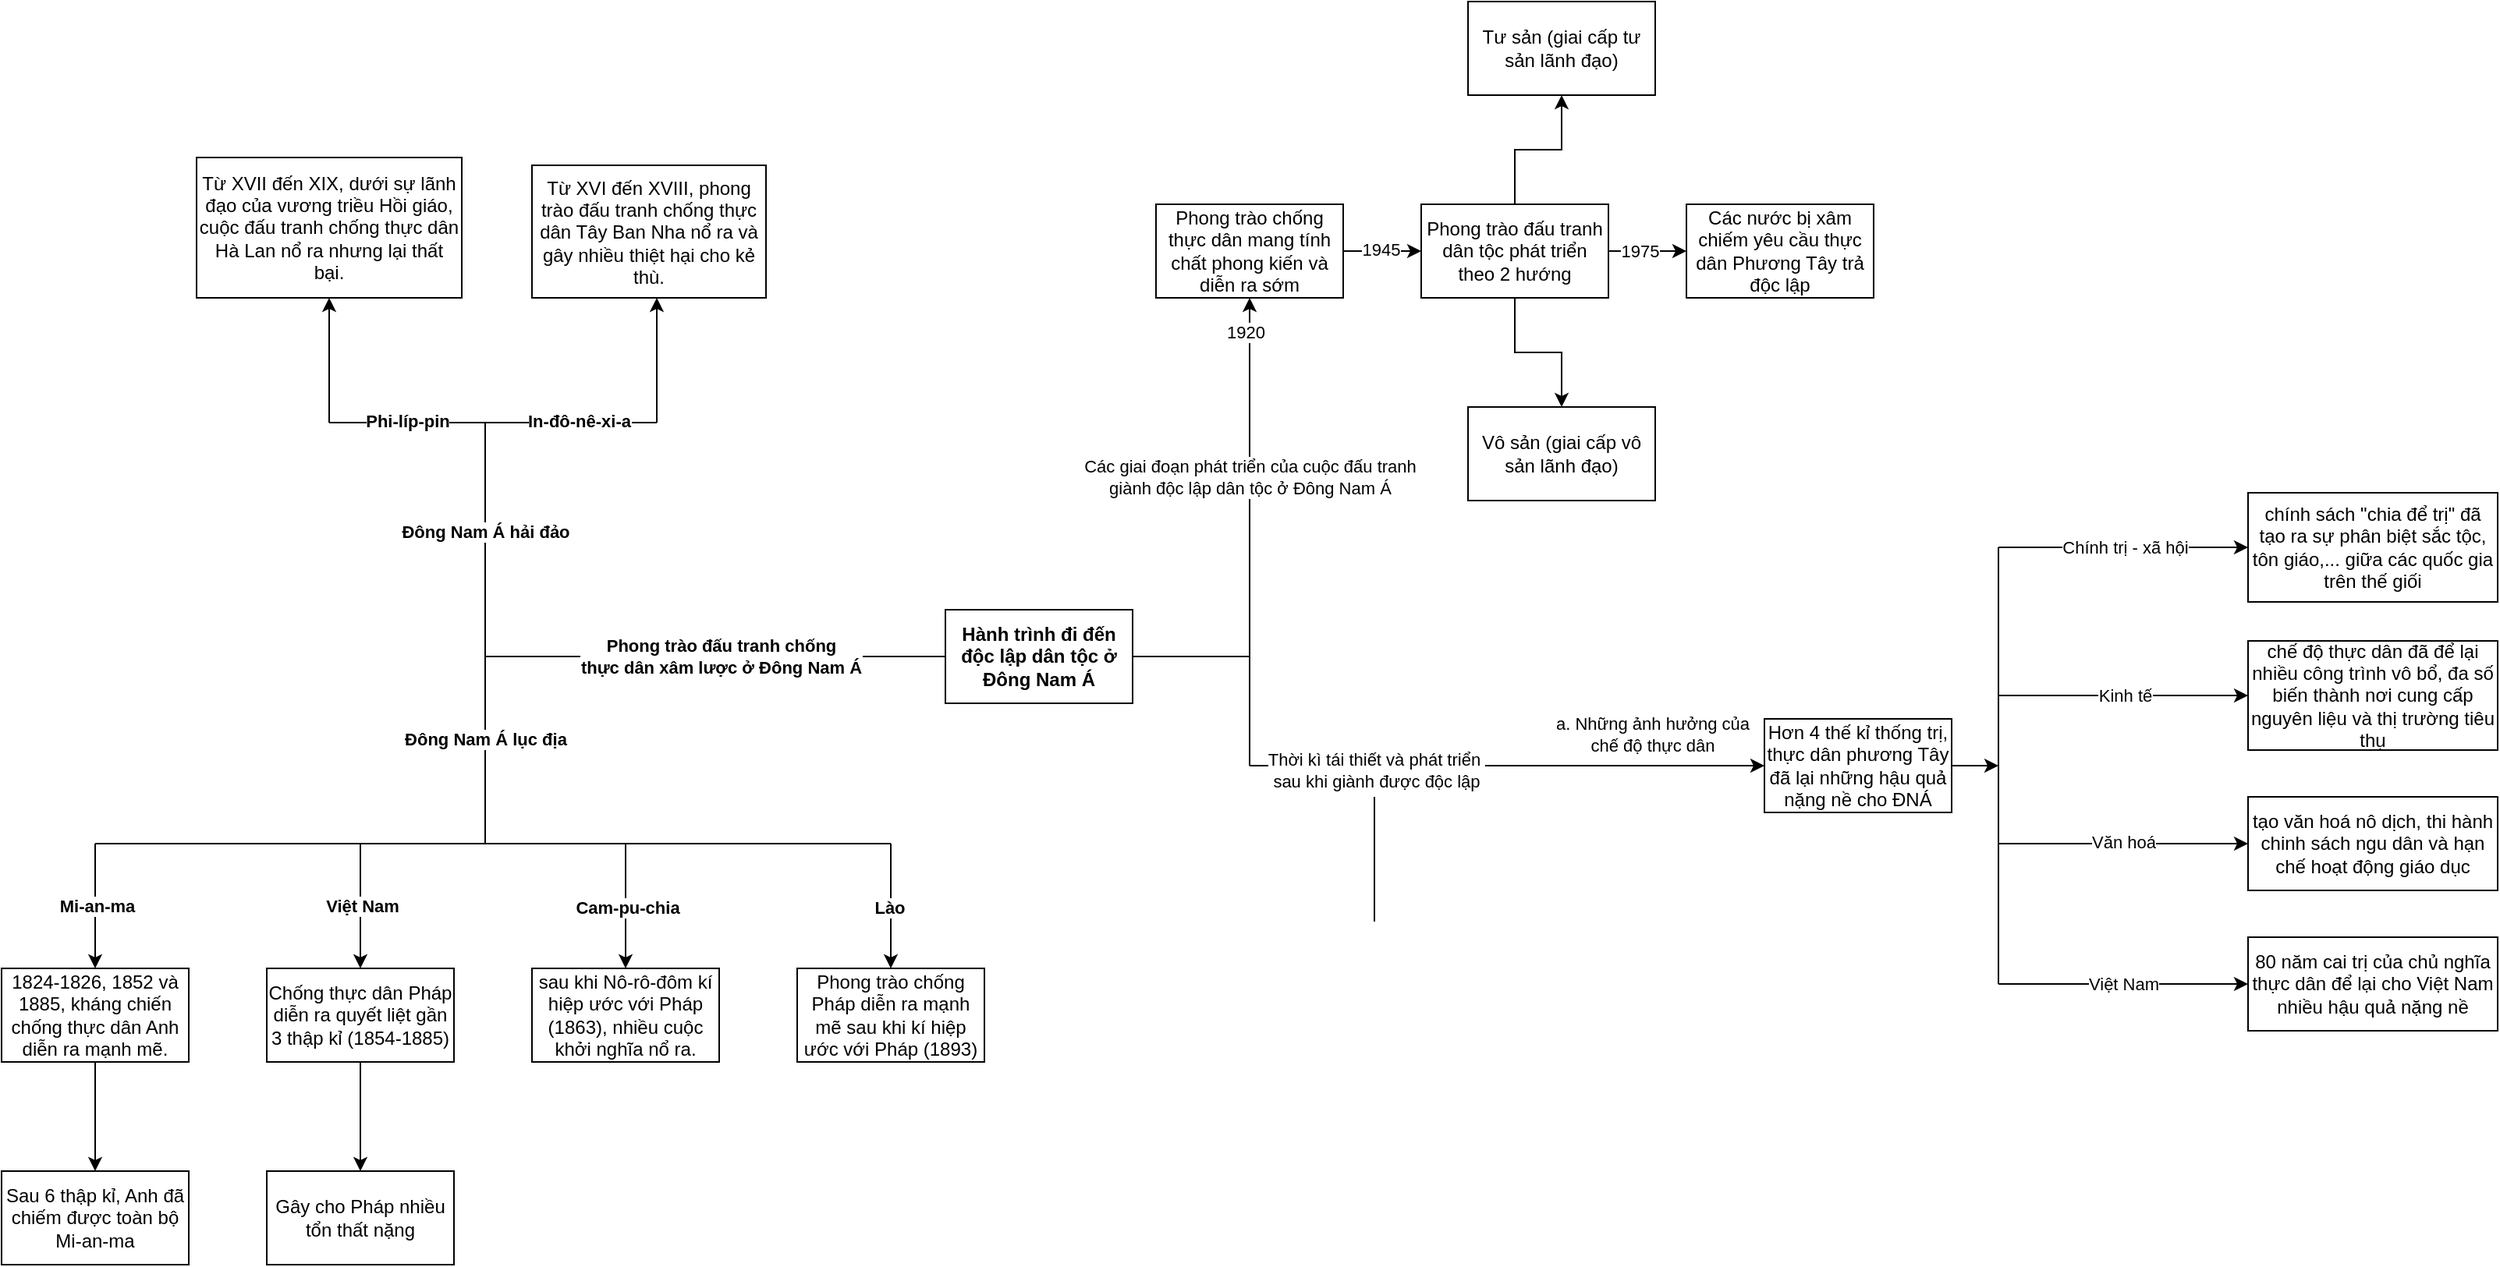 <mxfile version="24.8.6">
  <diagram name="Page-1" id="uIFWPxQe17nbiQqQhEPZ">
    <mxGraphModel dx="2243" dy="1425" grid="1" gridSize="10" guides="1" tooltips="1" connect="1" arrows="1" fold="1" page="1" pageScale="1" pageWidth="850" pageHeight="1100" math="0" shadow="0">
      <root>
        <mxCell id="0" />
        <mxCell id="1" parent="0" />
        <mxCell id="m7v5mhuUGvf5ou_YdBxC-1" value="Hành trình đi đến độc lập dân tộc ở Đông Nam Á" style="rounded=0;whiteSpace=wrap;html=1;fontStyle=1" vertex="1" parent="1">
          <mxGeometry x="365" y="400" width="120" height="60" as="geometry" />
        </mxCell>
        <mxCell id="m7v5mhuUGvf5ou_YdBxC-7" value="" style="endArrow=none;html=1;rounded=0;entryX=0;entryY=0.5;entryDx=0;entryDy=0;" edge="1" parent="1" target="m7v5mhuUGvf5ou_YdBxC-1">
          <mxGeometry width="50" height="50" relative="1" as="geometry">
            <mxPoint x="70" y="430" as="sourcePoint" />
            <mxPoint x="290" y="460" as="targetPoint" />
          </mxGeometry>
        </mxCell>
        <mxCell id="m7v5mhuUGvf5ou_YdBxC-8" value="Phong trào đấu tranh chống&lt;div&gt;thực dân xâm lược ở Đông Nam Á&lt;/div&gt;" style="edgeLabel;html=1;align=center;verticalAlign=middle;resizable=0;points=[];fontStyle=1" vertex="1" connectable="0" parent="m7v5mhuUGvf5ou_YdBxC-7">
          <mxGeometry x="-0.015" relative="1" as="geometry">
            <mxPoint x="5" as="offset" />
          </mxGeometry>
        </mxCell>
        <mxCell id="m7v5mhuUGvf5ou_YdBxC-11" value="Từ XVII đến XIX, dưới sự lãnh đạo của vương triều Hồi giáo, cuộc đấu tranh chống thực dân Hà Lan nổ ra nhưng lại thất bại." style="rounded=0;whiteSpace=wrap;html=1;" vertex="1" parent="1">
          <mxGeometry x="-115" y="110" width="170" height="90" as="geometry" />
        </mxCell>
        <mxCell id="m7v5mhuUGvf5ou_YdBxC-27" value="" style="edgeStyle=orthogonalEdgeStyle;rounded=0;orthogonalLoop=1;jettySize=auto;html=1;" edge="1" parent="1" source="m7v5mhuUGvf5ou_YdBxC-12" target="m7v5mhuUGvf5ou_YdBxC-26">
          <mxGeometry relative="1" as="geometry" />
        </mxCell>
        <mxCell id="m7v5mhuUGvf5ou_YdBxC-12" value="1824-1826, 1852 và 1885, kháng chiến chống thực dân Anh diễn ra mạnh mẽ." style="rounded=0;whiteSpace=wrap;html=1;" vertex="1" parent="1">
          <mxGeometry x="-240" y="630" width="120" height="60" as="geometry" />
        </mxCell>
        <mxCell id="m7v5mhuUGvf5ou_YdBxC-15" value="Từ XVI đến XVIII, phong trào đấu tranh chống thực dân Tây Ban Nha nổ ra và gây nhiều thiệt hại cho kẻ thù." style="rounded=0;whiteSpace=wrap;html=1;" vertex="1" parent="1">
          <mxGeometry x="100" y="115" width="150" height="85" as="geometry" />
        </mxCell>
        <mxCell id="m7v5mhuUGvf5ou_YdBxC-16" value="" style="endArrow=none;html=1;rounded=0;" edge="1" parent="1">
          <mxGeometry width="50" height="50" relative="1" as="geometry">
            <mxPoint x="70" y="430" as="sourcePoint" />
            <mxPoint x="70" y="280" as="targetPoint" />
          </mxGeometry>
        </mxCell>
        <mxCell id="m7v5mhuUGvf5ou_YdBxC-24" value="Đông Nam Á hải đảo" style="edgeLabel;html=1;align=center;verticalAlign=middle;resizable=0;points=[];fontStyle=1" vertex="1" connectable="0" parent="m7v5mhuUGvf5ou_YdBxC-16">
          <mxGeometry x="-0.103" y="1" relative="1" as="geometry">
            <mxPoint x="1" y="-13" as="offset" />
          </mxGeometry>
        </mxCell>
        <mxCell id="m7v5mhuUGvf5ou_YdBxC-18" value="" style="endArrow=none;html=1;rounded=0;" edge="1" parent="1">
          <mxGeometry width="50" height="50" relative="1" as="geometry">
            <mxPoint x="70" y="280" as="sourcePoint" />
            <mxPoint x="180" y="280" as="targetPoint" />
          </mxGeometry>
        </mxCell>
        <mxCell id="m7v5mhuUGvf5ou_YdBxC-22" value="In-đô-nê-xi-a" style="edgeLabel;html=1;align=center;verticalAlign=middle;resizable=0;points=[];fontStyle=1" vertex="1" connectable="0" parent="m7v5mhuUGvf5ou_YdBxC-18">
          <mxGeometry x="-0.134" y="1" relative="1" as="geometry">
            <mxPoint x="12" as="offset" />
          </mxGeometry>
        </mxCell>
        <mxCell id="m7v5mhuUGvf5ou_YdBxC-19" value="" style="endArrow=none;html=1;rounded=0;" edge="1" parent="1">
          <mxGeometry width="50" height="50" relative="1" as="geometry">
            <mxPoint x="-30" y="280" as="sourcePoint" />
            <mxPoint x="80" y="280" as="targetPoint" />
          </mxGeometry>
        </mxCell>
        <mxCell id="m7v5mhuUGvf5ou_YdBxC-23" value="Phi-líp-pin" style="edgeLabel;html=1;align=center;verticalAlign=middle;resizable=0;points=[];fontStyle=1" vertex="1" connectable="0" parent="m7v5mhuUGvf5ou_YdBxC-19">
          <mxGeometry x="-0.743" y="1" relative="1" as="geometry">
            <mxPoint x="36" as="offset" />
          </mxGeometry>
        </mxCell>
        <mxCell id="m7v5mhuUGvf5ou_YdBxC-20" value="" style="endArrow=classic;html=1;rounded=0;entryX=0.5;entryY=1;entryDx=0;entryDy=0;" edge="1" parent="1">
          <mxGeometry width="50" height="50" relative="1" as="geometry">
            <mxPoint x="-30.0" y="280" as="sourcePoint" />
            <mxPoint x="-30.0" y="200.0" as="targetPoint" />
          </mxGeometry>
        </mxCell>
        <mxCell id="m7v5mhuUGvf5ou_YdBxC-21" value="" style="endArrow=classic;html=1;rounded=0;" edge="1" parent="1">
          <mxGeometry width="50" height="50" relative="1" as="geometry">
            <mxPoint x="180" y="280" as="sourcePoint" />
            <mxPoint x="180" y="200" as="targetPoint" />
          </mxGeometry>
        </mxCell>
        <mxCell id="m7v5mhuUGvf5ou_YdBxC-26" value="Sau 6 thập kỉ, Anh đã chiếm được toàn bộ Mi-an-ma" style="whiteSpace=wrap;html=1;rounded=0;" vertex="1" parent="1">
          <mxGeometry x="-240" y="760" width="120" height="60" as="geometry" />
        </mxCell>
        <mxCell id="m7v5mhuUGvf5ou_YdBxC-30" value="" style="edgeStyle=orthogonalEdgeStyle;rounded=0;orthogonalLoop=1;jettySize=auto;html=1;" edge="1" parent="1" source="m7v5mhuUGvf5ou_YdBxC-28" target="m7v5mhuUGvf5ou_YdBxC-29">
          <mxGeometry relative="1" as="geometry" />
        </mxCell>
        <mxCell id="m7v5mhuUGvf5ou_YdBxC-28" value="Chống thực dân Pháp diễn ra quyết liệt gần 3 thập kỉ (1854-1885)" style="rounded=0;whiteSpace=wrap;html=1;" vertex="1" parent="1">
          <mxGeometry x="-70" y="630" width="120" height="60" as="geometry" />
        </mxCell>
        <mxCell id="m7v5mhuUGvf5ou_YdBxC-29" value="Gây cho Pháp nhiều tổn thất nặng" style="whiteSpace=wrap;html=1;rounded=0;" vertex="1" parent="1">
          <mxGeometry x="-70" y="760" width="120" height="60" as="geometry" />
        </mxCell>
        <mxCell id="m7v5mhuUGvf5ou_YdBxC-31" value="sau khi Nô-rô-đôm kí hiệp ước với Pháp (1863), nhiều cuộc khởi nghĩa nổ ra." style="rounded=0;whiteSpace=wrap;html=1;" vertex="1" parent="1">
          <mxGeometry x="100" y="630" width="120" height="60" as="geometry" />
        </mxCell>
        <mxCell id="m7v5mhuUGvf5ou_YdBxC-32" value="Phong trào chống Pháp diễn ra mạnh mẽ sau khi kí hiệp ước với Pháp (1893)" style="rounded=0;whiteSpace=wrap;html=1;" vertex="1" parent="1">
          <mxGeometry x="270" y="630" width="120" height="60" as="geometry" />
        </mxCell>
        <mxCell id="m7v5mhuUGvf5ou_YdBxC-33" value="" style="endArrow=none;html=1;rounded=0;" edge="1" parent="1">
          <mxGeometry width="50" height="50" relative="1" as="geometry">
            <mxPoint x="70" y="550" as="sourcePoint" />
            <mxPoint x="70" y="430" as="targetPoint" />
          </mxGeometry>
        </mxCell>
        <mxCell id="m7v5mhuUGvf5ou_YdBxC-34" value="Đông Nam Á lục địa" style="edgeLabel;html=1;align=center;verticalAlign=middle;resizable=0;points=[];fontStyle=1" vertex="1" connectable="0" parent="m7v5mhuUGvf5ou_YdBxC-33">
          <mxGeometry x="-0.103" y="1" relative="1" as="geometry">
            <mxPoint x="1" y="-13" as="offset" />
          </mxGeometry>
        </mxCell>
        <mxCell id="m7v5mhuUGvf5ou_YdBxC-35" value="" style="endArrow=none;html=1;rounded=0;" edge="1" parent="1">
          <mxGeometry width="50" height="50" relative="1" as="geometry">
            <mxPoint x="-180" y="550" as="sourcePoint" />
            <mxPoint x="330" y="550" as="targetPoint" />
          </mxGeometry>
        </mxCell>
        <mxCell id="m7v5mhuUGvf5ou_YdBxC-37" value="" style="endArrow=classic;html=1;rounded=0;entryX=0.5;entryY=0;entryDx=0;entryDy=0;" edge="1" parent="1" target="m7v5mhuUGvf5ou_YdBxC-31">
          <mxGeometry width="50" height="50" relative="1" as="geometry">
            <mxPoint x="160" y="550" as="sourcePoint" />
            <mxPoint x="130" y="670" as="targetPoint" />
          </mxGeometry>
        </mxCell>
        <mxCell id="m7v5mhuUGvf5ou_YdBxC-43" value="Cam-pu-chia" style="edgeLabel;html=1;align=center;verticalAlign=middle;resizable=0;points=[];fontStyle=1" vertex="1" connectable="0" parent="m7v5mhuUGvf5ou_YdBxC-37">
          <mxGeometry x="0.023" y="1" relative="1" as="geometry">
            <mxPoint as="offset" />
          </mxGeometry>
        </mxCell>
        <mxCell id="m7v5mhuUGvf5ou_YdBxC-38" value="" style="endArrow=classic;html=1;rounded=0;entryX=0.5;entryY=0;entryDx=0;entryDy=0;" edge="1" parent="1" target="m7v5mhuUGvf5ou_YdBxC-32">
          <mxGeometry width="50" height="50" relative="1" as="geometry">
            <mxPoint x="330" y="550" as="sourcePoint" />
            <mxPoint x="460" y="560" as="targetPoint" />
          </mxGeometry>
        </mxCell>
        <mxCell id="m7v5mhuUGvf5ou_YdBxC-44" value="Lào" style="edgeLabel;html=1;align=center;verticalAlign=middle;resizable=0;points=[];fontStyle=1" vertex="1" connectable="0" parent="m7v5mhuUGvf5ou_YdBxC-38">
          <mxGeometry x="0.023" y="-1" relative="1" as="geometry">
            <mxPoint as="offset" />
          </mxGeometry>
        </mxCell>
        <mxCell id="m7v5mhuUGvf5ou_YdBxC-39" value="" style="endArrow=classic;html=1;rounded=0;entryX=0.5;entryY=0;entryDx=0;entryDy=0;" edge="1" parent="1" target="m7v5mhuUGvf5ou_YdBxC-28">
          <mxGeometry width="50" height="50" relative="1" as="geometry">
            <mxPoint x="-10" y="550" as="sourcePoint" />
            <mxPoint x="-10" y="580" as="targetPoint" />
          </mxGeometry>
        </mxCell>
        <mxCell id="m7v5mhuUGvf5ou_YdBxC-42" value="Việt Nam" style="edgeLabel;html=1;align=center;verticalAlign=middle;resizable=0;points=[];fontStyle=1" vertex="1" connectable="0" parent="m7v5mhuUGvf5ou_YdBxC-39">
          <mxGeometry x="-0.077" y="1" relative="1" as="geometry">
            <mxPoint y="3" as="offset" />
          </mxGeometry>
        </mxCell>
        <mxCell id="m7v5mhuUGvf5ou_YdBxC-40" value="" style="endArrow=classic;html=1;rounded=0;entryX=0.5;entryY=0;entryDx=0;entryDy=0;" edge="1" parent="1" target="m7v5mhuUGvf5ou_YdBxC-12">
          <mxGeometry width="50" height="50" relative="1" as="geometry">
            <mxPoint x="-180" y="550" as="sourcePoint" />
            <mxPoint x="-110" y="560" as="targetPoint" />
          </mxGeometry>
        </mxCell>
        <mxCell id="m7v5mhuUGvf5ou_YdBxC-41" value="Mi-an-ma" style="edgeLabel;html=1;align=center;verticalAlign=middle;resizable=0;points=[];fontStyle=1" vertex="1" connectable="0" parent="m7v5mhuUGvf5ou_YdBxC-40">
          <mxGeometry x="-0.017" y="1" relative="1" as="geometry">
            <mxPoint as="offset" />
          </mxGeometry>
        </mxCell>
        <mxCell id="m7v5mhuUGvf5ou_YdBxC-48" value="" style="endArrow=none;html=1;rounded=0;exitX=1;exitY=0.5;exitDx=0;exitDy=0;" edge="1" parent="1" source="m7v5mhuUGvf5ou_YdBxC-1">
          <mxGeometry width="50" height="50" relative="1" as="geometry">
            <mxPoint x="750" y="400" as="sourcePoint" />
            <mxPoint x="560" y="430" as="targetPoint" />
          </mxGeometry>
        </mxCell>
        <mxCell id="m7v5mhuUGvf5ou_YdBxC-50" value="" style="endArrow=none;html=1;rounded=0;" edge="1" parent="1">
          <mxGeometry width="50" height="50" relative="1" as="geometry">
            <mxPoint x="560" y="500" as="sourcePoint" />
            <mxPoint x="560" y="430" as="targetPoint" />
          </mxGeometry>
        </mxCell>
        <mxCell id="m7v5mhuUGvf5ou_YdBxC-51" value="" style="endArrow=none;html=1;rounded=0;" edge="1" parent="1">
          <mxGeometry width="50" height="50" relative="1" as="geometry">
            <mxPoint x="560" y="500" as="sourcePoint" />
            <mxPoint x="720" y="500" as="targetPoint" />
          </mxGeometry>
        </mxCell>
        <mxCell id="m7v5mhuUGvf5ou_YdBxC-70" value="Thời kì tái thiết và phát triển&amp;nbsp;&lt;div&gt;sau khi giành được độc lập&lt;/div&gt;" style="edgeLabel;html=1;align=center;verticalAlign=middle;resizable=0;points=[];" vertex="1" connectable="0" parent="m7v5mhuUGvf5ou_YdBxC-51">
          <mxGeometry x="-0.396" y="-3" relative="1" as="geometry">
            <mxPoint x="32" as="offset" />
          </mxGeometry>
        </mxCell>
        <mxCell id="m7v5mhuUGvf5ou_YdBxC-62" style="edgeStyle=orthogonalEdgeStyle;rounded=0;orthogonalLoop=1;jettySize=auto;html=1;entryX=0;entryY=0.5;entryDx=0;entryDy=0;" edge="1" parent="1" source="m7v5mhuUGvf5ou_YdBxC-55" target="m7v5mhuUGvf5ou_YdBxC-56">
          <mxGeometry relative="1" as="geometry" />
        </mxCell>
        <mxCell id="m7v5mhuUGvf5ou_YdBxC-63" value="1945" style="edgeLabel;html=1;align=center;verticalAlign=middle;resizable=0;points=[];" vertex="1" connectable="0" parent="m7v5mhuUGvf5ou_YdBxC-62">
          <mxGeometry x="-0.066" y="1" relative="1" as="geometry">
            <mxPoint as="offset" />
          </mxGeometry>
        </mxCell>
        <mxCell id="m7v5mhuUGvf5ou_YdBxC-55" value="Phong trào chống thực dân mang tính chất phong kiến và diễn ra sớm" style="rounded=0;whiteSpace=wrap;html=1;" vertex="1" parent="1">
          <mxGeometry x="500" y="140" width="120" height="60" as="geometry" />
        </mxCell>
        <mxCell id="m7v5mhuUGvf5ou_YdBxC-65" value="" style="edgeStyle=orthogonalEdgeStyle;rounded=0;orthogonalLoop=1;jettySize=auto;html=1;" edge="1" parent="1" source="m7v5mhuUGvf5ou_YdBxC-56" target="m7v5mhuUGvf5ou_YdBxC-64">
          <mxGeometry relative="1" as="geometry" />
        </mxCell>
        <mxCell id="m7v5mhuUGvf5ou_YdBxC-67" value="" style="edgeStyle=orthogonalEdgeStyle;rounded=0;orthogonalLoop=1;jettySize=auto;html=1;" edge="1" parent="1" source="m7v5mhuUGvf5ou_YdBxC-56" target="m7v5mhuUGvf5ou_YdBxC-66">
          <mxGeometry relative="1" as="geometry" />
        </mxCell>
        <mxCell id="m7v5mhuUGvf5ou_YdBxC-68" style="edgeStyle=orthogonalEdgeStyle;rounded=0;orthogonalLoop=1;jettySize=auto;html=1;entryX=0;entryY=0.5;entryDx=0;entryDy=0;" edge="1" parent="1" source="m7v5mhuUGvf5ou_YdBxC-56" target="m7v5mhuUGvf5ou_YdBxC-57">
          <mxGeometry relative="1" as="geometry" />
        </mxCell>
        <mxCell id="m7v5mhuUGvf5ou_YdBxC-69" value="1975" style="edgeLabel;html=1;align=center;verticalAlign=middle;resizable=0;points=[];" vertex="1" connectable="0" parent="m7v5mhuUGvf5ou_YdBxC-68">
          <mxGeometry x="-0.209" y="-1" relative="1" as="geometry">
            <mxPoint y="-1" as="offset" />
          </mxGeometry>
        </mxCell>
        <mxCell id="m7v5mhuUGvf5ou_YdBxC-56" value="Phong trào đấu tranh dân tộc phát triển theo 2 hướng" style="rounded=0;whiteSpace=wrap;html=1;" vertex="1" parent="1">
          <mxGeometry x="670" y="140" width="120" height="60" as="geometry" />
        </mxCell>
        <mxCell id="m7v5mhuUGvf5ou_YdBxC-57" value="Các nước bị xâm chiếm yêu cầu thực dân Phương Tây trả độc lập" style="rounded=0;whiteSpace=wrap;html=1;" vertex="1" parent="1">
          <mxGeometry x="840" y="140" width="120" height="60" as="geometry" />
        </mxCell>
        <mxCell id="m7v5mhuUGvf5ou_YdBxC-58" value="" style="endArrow=classic;html=1;rounded=0;" edge="1" parent="1">
          <mxGeometry relative="1" as="geometry">
            <mxPoint x="560" y="430" as="sourcePoint" />
            <mxPoint x="560" y="200" as="targetPoint" />
          </mxGeometry>
        </mxCell>
        <mxCell id="m7v5mhuUGvf5ou_YdBxC-59" value="Các giai đoạn phát triển của cuộc đấu tranh&lt;div&gt;giành độc lập dân tộc ở Đông Nam Á&lt;/div&gt;" style="edgeLabel;resizable=0;html=1;;align=center;verticalAlign=middle;" connectable="0" vertex="1" parent="m7v5mhuUGvf5ou_YdBxC-58">
          <mxGeometry relative="1" as="geometry" />
        </mxCell>
        <mxCell id="m7v5mhuUGvf5ou_YdBxC-61" value="1920" style="edgeLabel;resizable=0;html=1;;align=right;verticalAlign=bottom;" connectable="0" vertex="1" parent="m7v5mhuUGvf5ou_YdBxC-58">
          <mxGeometry x="1" relative="1" as="geometry">
            <mxPoint x="10" y="30" as="offset" />
          </mxGeometry>
        </mxCell>
        <mxCell id="m7v5mhuUGvf5ou_YdBxC-64" value="Tư sản (giai cấp tư sản lãnh đạo)" style="whiteSpace=wrap;html=1;rounded=0;" vertex="1" parent="1">
          <mxGeometry x="700" y="10" width="120" height="60" as="geometry" />
        </mxCell>
        <mxCell id="m7v5mhuUGvf5ou_YdBxC-66" value="Vô sản (giai cấp vô sản lãnh đạo)" style="whiteSpace=wrap;html=1;rounded=0;" vertex="1" parent="1">
          <mxGeometry x="700" y="270" width="120" height="60" as="geometry" />
        </mxCell>
        <mxCell id="m7v5mhuUGvf5ou_YdBxC-71" value="" style="endArrow=none;html=1;rounded=0;" edge="1" parent="1">
          <mxGeometry width="50" height="50" relative="1" as="geometry">
            <mxPoint x="640" y="520" as="sourcePoint" />
            <mxPoint x="640" y="600" as="targetPoint" />
          </mxGeometry>
        </mxCell>
        <mxCell id="m7v5mhuUGvf5ou_YdBxC-75" value="" style="endArrow=none;html=1;rounded=0;movable=1;resizable=1;rotatable=1;deletable=1;editable=1;locked=0;connectable=1;flowAnimation=0;shadow=0;strokeColor=default;anchorPointDirection=1;snapToPoint=0;bendable=1;" edge="1" parent="1">
          <mxGeometry width="50" height="50" relative="1" as="geometry">
            <mxPoint x="1040" y="640" as="sourcePoint" />
            <mxPoint x="1040" y="360" as="targetPoint" />
          </mxGeometry>
        </mxCell>
        <mxCell id="m7v5mhuUGvf5ou_YdBxC-76" value="chính sách &quot;chia để trị&quot; đã tạo ra sự phân biệt sắc tộc, tôn giáo,... giữa các quốc gia trên thế giối" style="rounded=0;whiteSpace=wrap;html=1;" vertex="1" parent="1">
          <mxGeometry x="1200" y="325" width="160" height="70" as="geometry" />
        </mxCell>
        <mxCell id="m7v5mhuUGvf5ou_YdBxC-77" value="" style="endArrow=classic;html=1;rounded=0;" edge="1" parent="1">
          <mxGeometry width="50" height="50" relative="1" as="geometry">
            <mxPoint x="720" y="500" as="sourcePoint" />
            <mxPoint x="890" y="500" as="targetPoint" />
          </mxGeometry>
        </mxCell>
        <mxCell id="m7v5mhuUGvf5ou_YdBxC-78" value="a. Những ảnh hưởng của&lt;div&gt;chế độ thực dân&lt;/div&gt;" style="edgeLabel;html=1;align=center;verticalAlign=middle;resizable=0;points=[];" vertex="1" connectable="0" parent="m7v5mhuUGvf5ou_YdBxC-77">
          <mxGeometry x="0.513" y="3" relative="1" as="geometry">
            <mxPoint x="-31" y="-17" as="offset" />
          </mxGeometry>
        </mxCell>
        <mxCell id="m7v5mhuUGvf5ou_YdBxC-79" value="Hơn 4 thế kỉ thống trị, thực dân phương Tây đã lại những hậu quả nặng nề cho ĐNÁ" style="rounded=0;whiteSpace=wrap;html=1;" vertex="1" parent="1">
          <mxGeometry x="890" y="470" width="120" height="60" as="geometry" />
        </mxCell>
        <mxCell id="m7v5mhuUGvf5ou_YdBxC-82" value="" style="endArrow=classic;html=1;rounded=0;exitX=1;exitY=0.5;exitDx=0;exitDy=0;" edge="1" parent="1" source="m7v5mhuUGvf5ou_YdBxC-79">
          <mxGeometry width="50" height="50" relative="1" as="geometry">
            <mxPoint x="1060" y="520" as="sourcePoint" />
            <mxPoint x="1040" y="500" as="targetPoint" />
          </mxGeometry>
        </mxCell>
        <mxCell id="m7v5mhuUGvf5ou_YdBxC-83" value="chế độ thực dân đã để lại nhiều công trình vô bổ, đa số biến thành nơi cung cấp nguyên liệu và thị trường tiêu thụ" style="rounded=0;whiteSpace=wrap;html=1;" vertex="1" parent="1">
          <mxGeometry x="1200" y="420" width="160" height="70" as="geometry" />
        </mxCell>
        <mxCell id="m7v5mhuUGvf5ou_YdBxC-84" value="tạo văn hoá nô dịch, thi hành chinh sách ngu dân và hạn chế hoạt động giáo dục" style="rounded=0;whiteSpace=wrap;html=1;" vertex="1" parent="1">
          <mxGeometry x="1200" y="520" width="160" height="60" as="geometry" />
        </mxCell>
        <mxCell id="m7v5mhuUGvf5ou_YdBxC-85" value="80 năm cai trị của chủ nghĩa thực dân để lại cho Việt Nam nhiều hậu quả nặng nề" style="rounded=0;whiteSpace=wrap;html=1;" vertex="1" parent="1">
          <mxGeometry x="1200" y="610" width="160" height="60" as="geometry" />
        </mxCell>
        <mxCell id="m7v5mhuUGvf5ou_YdBxC-86" value="" style="endArrow=classic;html=1;rounded=0;entryX=0;entryY=0.5;entryDx=0;entryDy=0;" edge="1" parent="1" target="m7v5mhuUGvf5ou_YdBxC-85">
          <mxGeometry width="50" height="50" relative="1" as="geometry">
            <mxPoint x="1040" y="640" as="sourcePoint" />
            <mxPoint x="1090" y="540" as="targetPoint" />
          </mxGeometry>
        </mxCell>
        <mxCell id="m7v5mhuUGvf5ou_YdBxC-97" value="Việt Nam" style="edgeLabel;html=1;align=center;verticalAlign=middle;resizable=0;points=[];" vertex="1" connectable="0" parent="m7v5mhuUGvf5ou_YdBxC-86">
          <mxGeometry x="-0.427" y="1" relative="1" as="geometry">
            <mxPoint x="34" y="1" as="offset" />
          </mxGeometry>
        </mxCell>
        <mxCell id="m7v5mhuUGvf5ou_YdBxC-87" value="" style="endArrow=classic;html=1;rounded=0;entryX=0;entryY=0.5;entryDx=0;entryDy=0;" edge="1" parent="1" target="m7v5mhuUGvf5ou_YdBxC-84">
          <mxGeometry width="50" height="50" relative="1" as="geometry">
            <mxPoint x="1040" y="550" as="sourcePoint" />
            <mxPoint x="1120" y="510" as="targetPoint" />
          </mxGeometry>
        </mxCell>
        <mxCell id="m7v5mhuUGvf5ou_YdBxC-96" value="Văn hoá" style="edgeLabel;html=1;align=center;verticalAlign=middle;resizable=0;points=[];" vertex="1" connectable="0" parent="m7v5mhuUGvf5ou_YdBxC-87">
          <mxGeometry x="-0.24" y="1" relative="1" as="geometry">
            <mxPoint x="19" as="offset" />
          </mxGeometry>
        </mxCell>
        <mxCell id="m7v5mhuUGvf5ou_YdBxC-88" value="" style="endArrow=classic;html=1;rounded=0;entryX=0;entryY=0.5;entryDx=0;entryDy=0;" edge="1" parent="1" target="m7v5mhuUGvf5ou_YdBxC-83">
          <mxGeometry width="50" height="50" relative="1" as="geometry">
            <mxPoint x="1040" y="455" as="sourcePoint" />
            <mxPoint x="1120" y="390" as="targetPoint" />
          </mxGeometry>
        </mxCell>
        <mxCell id="m7v5mhuUGvf5ou_YdBxC-95" value="Kinh tế" style="edgeLabel;html=1;align=center;verticalAlign=middle;resizable=0;points=[];" vertex="1" connectable="0" parent="m7v5mhuUGvf5ou_YdBxC-88">
          <mxGeometry x="-0.333" y="-1" relative="1" as="geometry">
            <mxPoint x="27" y="-1" as="offset" />
          </mxGeometry>
        </mxCell>
        <mxCell id="m7v5mhuUGvf5ou_YdBxC-89" value="" style="endArrow=classic;html=1;rounded=0;entryX=0;entryY=0.5;entryDx=0;entryDy=0;" edge="1" parent="1" target="m7v5mhuUGvf5ou_YdBxC-76">
          <mxGeometry width="50" height="50" relative="1" as="geometry">
            <mxPoint x="1040" y="360" as="sourcePoint" />
            <mxPoint x="1080" y="325" as="targetPoint" />
          </mxGeometry>
        </mxCell>
        <mxCell id="m7v5mhuUGvf5ou_YdBxC-94" value="Chính trị - xã hội" style="edgeLabel;html=1;align=center;verticalAlign=middle;resizable=0;points=[];" vertex="1" connectable="0" parent="m7v5mhuUGvf5ou_YdBxC-89">
          <mxGeometry x="-0.281" y="-1" relative="1" as="geometry">
            <mxPoint x="23" y="-1" as="offset" />
          </mxGeometry>
        </mxCell>
      </root>
    </mxGraphModel>
  </diagram>
</mxfile>
